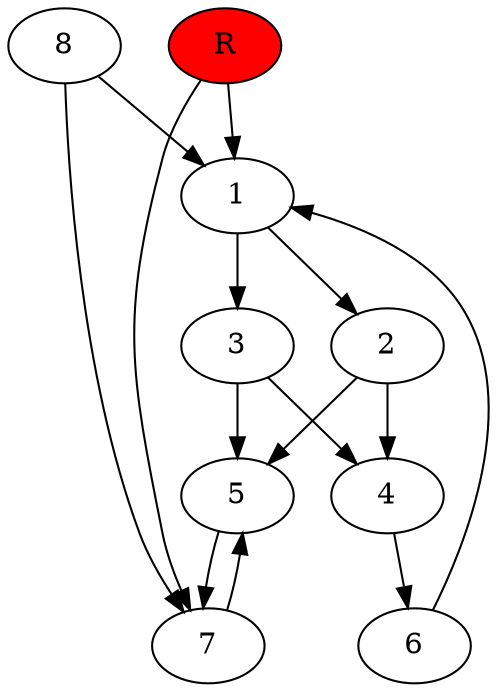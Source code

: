 digraph prb39406 {
	1
	2
	3
	4
	5
	6
	7
	8
	R [fillcolor="#ff0000" style=filled]
	1 -> 2
	1 -> 3
	2 -> 4
	2 -> 5
	3 -> 4
	3 -> 5
	4 -> 6
	5 -> 7
	6 -> 1
	7 -> 5
	8 -> 1
	8 -> 7
	R -> 1
	R -> 7
}

